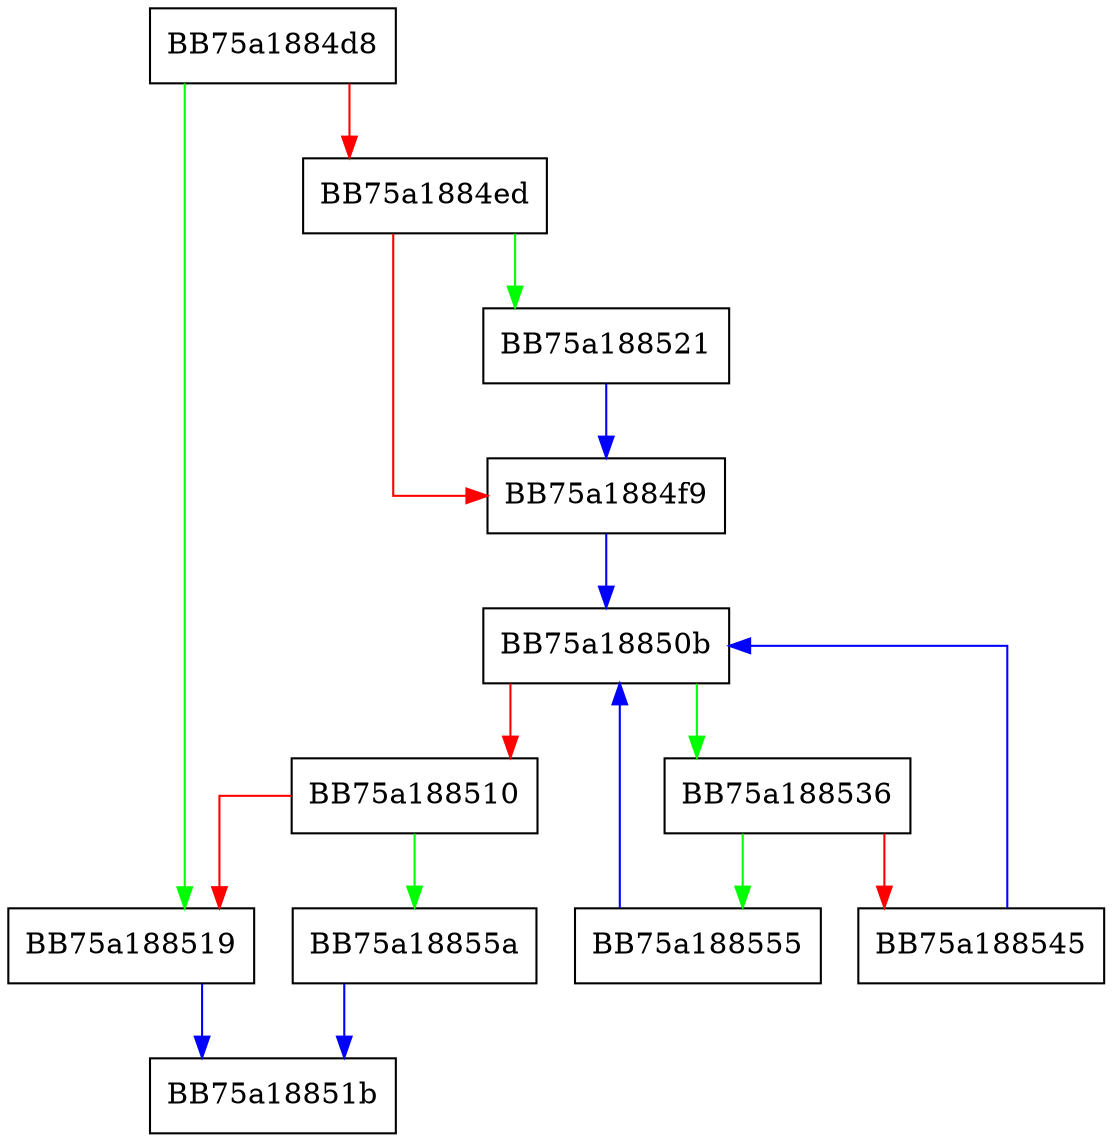 digraph IsDisabledSignatureFixed {
  node [shape="box"];
  graph [splines=ortho];
  BB75a1884d8 -> BB75a188519 [color="green"];
  BB75a1884d8 -> BB75a1884ed [color="red"];
  BB75a1884ed -> BB75a188521 [color="green"];
  BB75a1884ed -> BB75a1884f9 [color="red"];
  BB75a1884f9 -> BB75a18850b [color="blue"];
  BB75a18850b -> BB75a188536 [color="green"];
  BB75a18850b -> BB75a188510 [color="red"];
  BB75a188510 -> BB75a18855a [color="green"];
  BB75a188510 -> BB75a188519 [color="red"];
  BB75a188519 -> BB75a18851b [color="blue"];
  BB75a188521 -> BB75a1884f9 [color="blue"];
  BB75a188536 -> BB75a188555 [color="green"];
  BB75a188536 -> BB75a188545 [color="red"];
  BB75a188545 -> BB75a18850b [color="blue"];
  BB75a188555 -> BB75a18850b [color="blue"];
  BB75a18855a -> BB75a18851b [color="blue"];
}